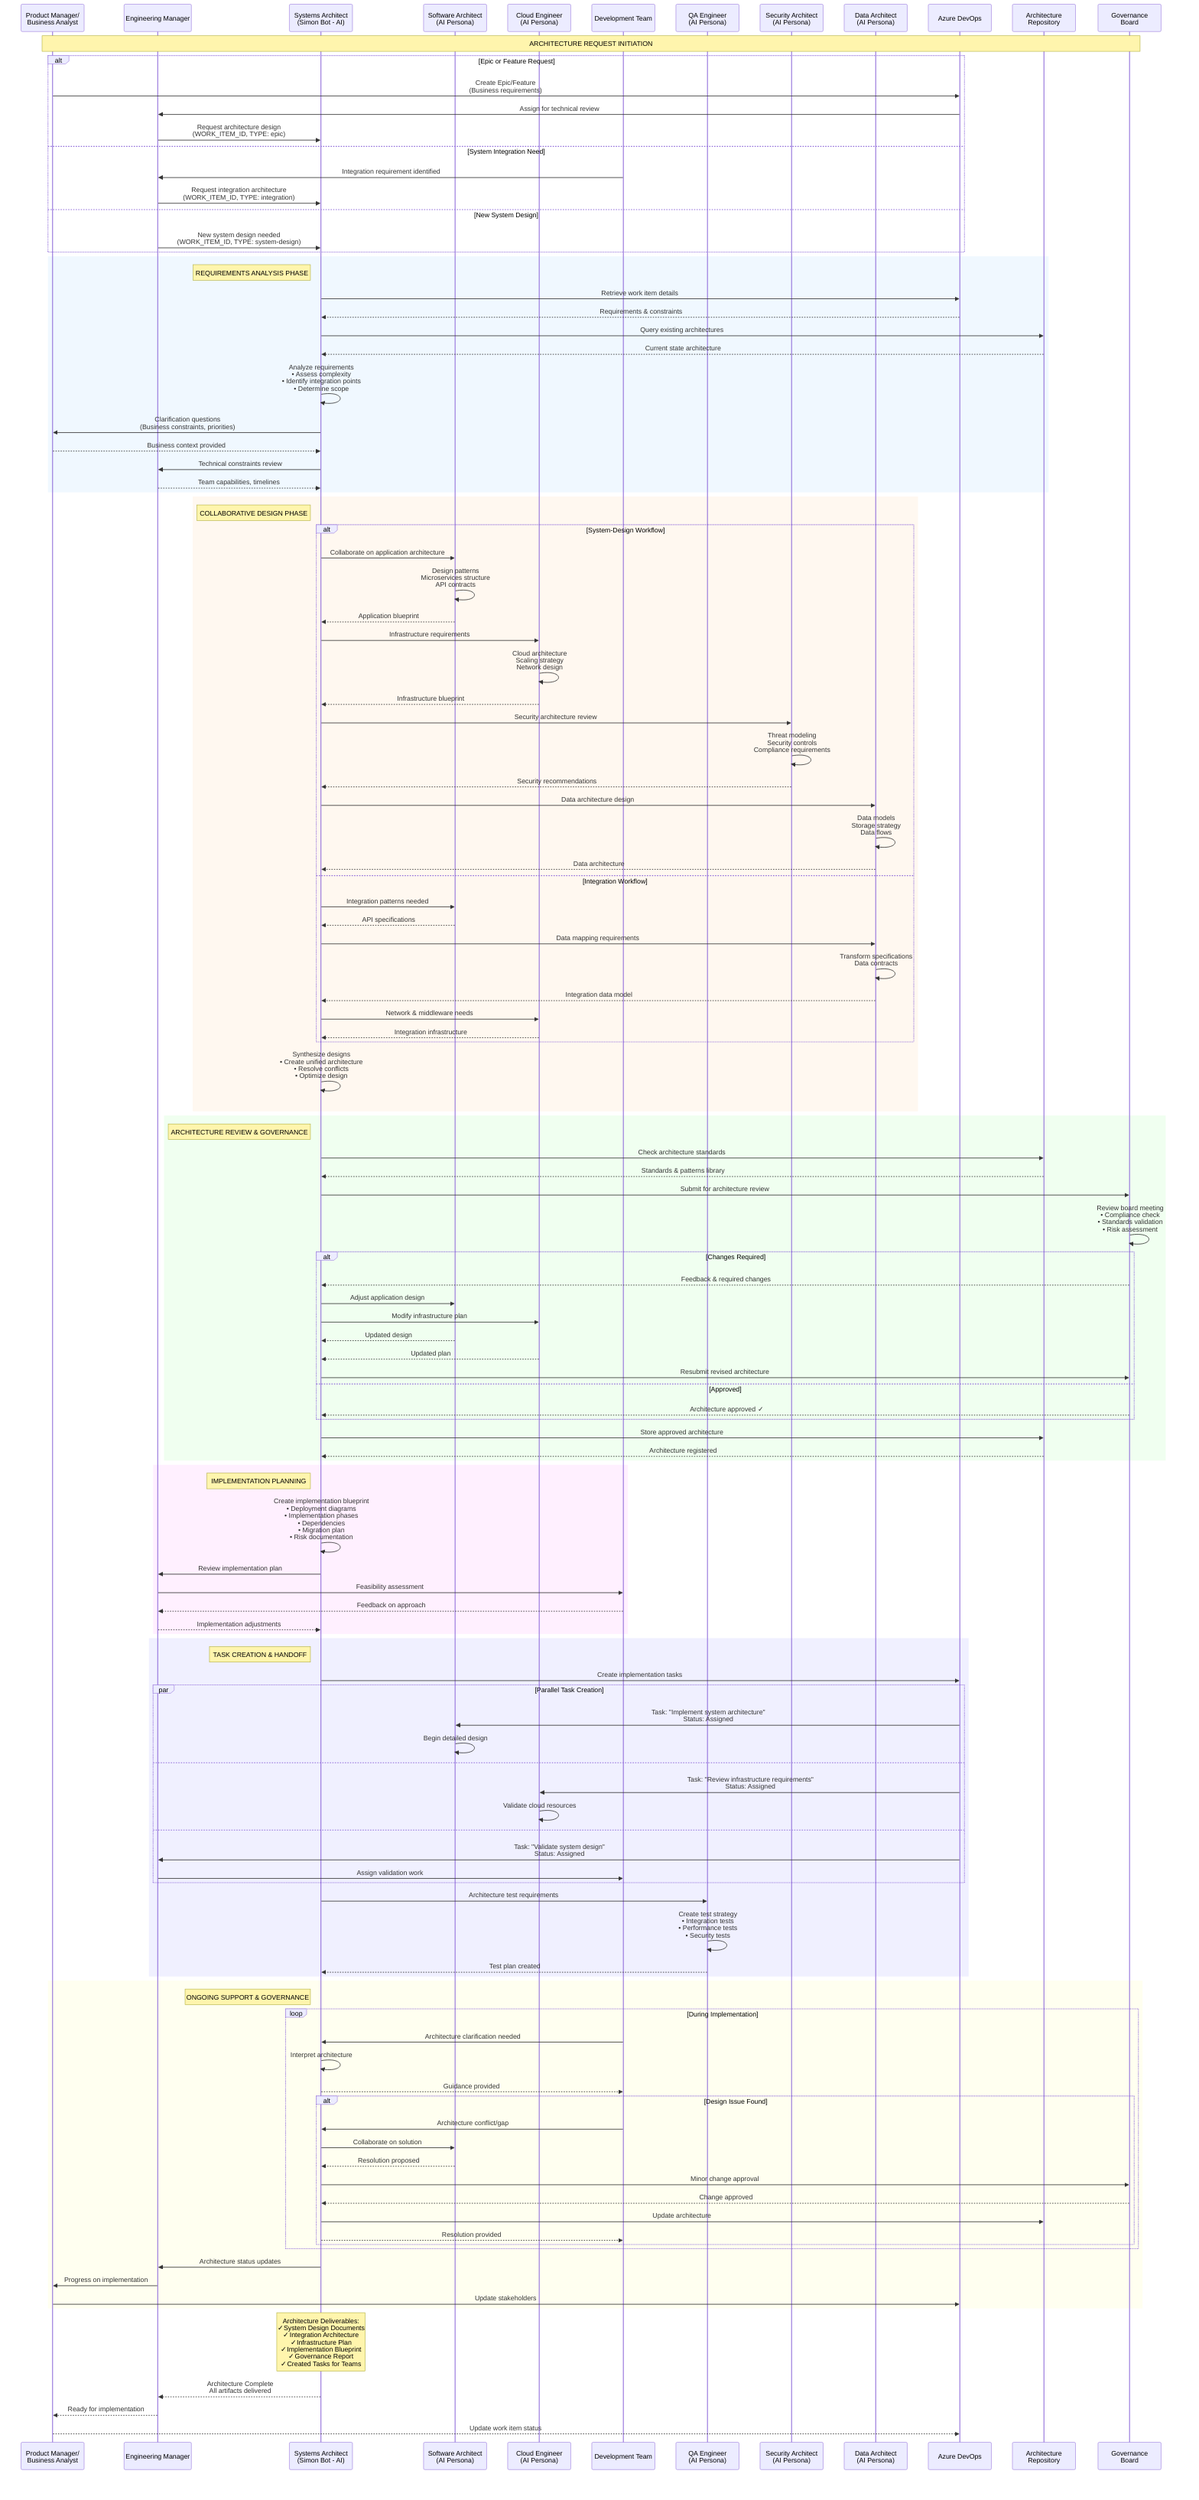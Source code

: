 sequenceDiagram
    participant PM as Product Manager/<br/>Business Analyst
    participant EM as Engineering Manager
    participant SA as Systems Architect<br/>(Simon Bot - AI)
    participant SWA as Software Architect<br/>(AI Persona)
    participant CE as Cloud Engineer<br/>(AI Persona)
    participant Dev as Development Team
    participant QA as QA Engineer<br/>(AI Persona)
    participant SecArch as Security Architect<br/>(AI Persona)
    participant DataArch as Data Architect<br/>(AI Persona)
    participant ADO as Azure DevOps
    participant Repo as Architecture<br/>Repository
    participant Gov as Governance<br/>Board
    
    Note over PM, Gov: ARCHITECTURE REQUEST INITIATION
    
    alt Epic or Feature Request
        PM->>ADO: Create Epic/Feature<br/>(Business requirements)
        ADO->>EM: Assign for technical review
        EM->>SA: Request architecture design<br/>(WORK_ITEM_ID, TYPE: epic)
    else System Integration Need
        Dev->>EM: Integration requirement identified
        EM->>SA: Request integration architecture<br/>(WORK_ITEM_ID, TYPE: integration)
    else New System Design
        EM->>SA: New system design needed<br/>(WORK_ITEM_ID, TYPE: system-design)
    end
    
    rect rgb(240, 248, 255)
        Note left of SA: REQUIREMENTS ANALYSIS PHASE
        SA->>ADO: Retrieve work item details
        ADO-->>SA: Requirements & constraints
        
        SA->>Repo: Query existing architectures
        Repo-->>SA: Current state architecture
        
        SA->>SA: Analyze requirements<br/>• Assess complexity<br/>• Identify integration points<br/>• Determine scope
        
        SA->>PM: Clarification questions<br/>(Business constraints, priorities)
        PM-->>SA: Business context provided
        
        SA->>EM: Technical constraints review
        EM-->>SA: Team capabilities, timelines
    end
    
    rect rgb(255, 248, 240)
        Note left of SA: COLLABORATIVE DESIGN PHASE
        
        alt System-Design Workflow
            SA->>SWA: Collaborate on application architecture
            SWA->>SWA: Design patterns<br/>Microservices structure<br/>API contracts
            SWA-->>SA: Application blueprint
            
            SA->>CE: Infrastructure requirements
            CE->>CE: Cloud architecture<br/>Scaling strategy<br/>Network design
            CE-->>SA: Infrastructure blueprint
            
            SA->>SecArch: Security architecture review
            SecArch->>SecArch: Threat modeling<br/>Security controls<br/>Compliance requirements
            SecArch-->>SA: Security recommendations
            
            SA->>DataArch: Data architecture design
            DataArch->>DataArch: Data models<br/>Storage strategy<br/>Data flows
            DataArch-->>SA: Data architecture
            
        else Integration Workflow
            SA->>SWA: Integration patterns needed
            SWA-->>SA: API specifications
            
            SA->>DataArch: Data mapping requirements
            DataArch->>DataArch: Transform specifications<br/>Data contracts
            DataArch-->>SA: Integration data model
            
            SA->>CE: Network & middleware needs
            CE-->>SA: Integration infrastructure
        end
        
        SA->>SA: Synthesize designs<br/>• Create unified architecture<br/>• Resolve conflicts<br/>• Optimize design
    end
    
    rect rgb(240, 255, 240)
        Note left of SA: ARCHITECTURE REVIEW & GOVERNANCE
        
        SA->>Repo: Check architecture standards
        Repo-->>SA: Standards & patterns library
        
        SA->>Gov: Submit for architecture review
        Gov->>Gov: Review board meeting<br/>• Compliance check<br/>• Standards validation<br/>• Risk assessment
        
        alt Changes Required
            Gov-->>SA: Feedback & required changes
            SA->>SWA: Adjust application design
            SA->>CE: Modify infrastructure plan
            SWA-->>SA: Updated design
            CE-->>SA: Updated plan
            SA->>Gov: Resubmit revised architecture
        else Approved
            Gov-->>SA: Architecture approved ✓
        end
        
        SA->>Repo: Store approved architecture
        Repo-->>SA: Architecture registered
    end
    
    rect rgb(255, 240, 255)
        Note left of SA: IMPLEMENTATION PLANNING
        
        SA->>SA: Create implementation blueprint<br/>• Deployment diagrams<br/>• Implementation phases<br/>• Dependencies<br/>• Migration plan<br/>• Risk documentation
        
        SA->>EM: Review implementation plan
        EM->>Dev: Feasibility assessment
        Dev-->>EM: Feedback on approach
        EM-->>SA: Implementation adjustments
    end
    
    rect rgb(240, 240, 255)
        Note left of SA: TASK CREATION & HANDOFF
        
        SA->>ADO: Create implementation tasks
        
        par Parallel Task Creation
            ADO->>SWA: Task: "Implement system architecture"<br/>Status: Assigned
            SWA->>SWA: Begin detailed design
            
        and
            ADO->>CE: Task: "Review infrastructure requirements"<br/>Status: Assigned
            CE->>CE: Validate cloud resources
            
        and
            ADO->>EM: Task: "Validate system design"<br/>Status: Assigned
            EM->>Dev: Assign validation work
        end
        
        SA->>QA: Architecture test requirements
        QA->>QA: Create test strategy<br/>• Integration tests<br/>• Performance tests<br/>• Security tests
        QA-->>SA: Test plan created
    end
    
    rect rgb(255, 255, 240)
        Note left of SA: ONGOING SUPPORT & GOVERNANCE
        
        loop During Implementation
            Dev->>SA: Architecture clarification needed
            SA->>SA: Interpret architecture
            SA-->>Dev: Guidance provided
            
            alt Design Issue Found
                Dev->>SA: Architecture conflict/gap
                SA->>SWA: Collaborate on solution
                SWA-->>SA: Resolution proposed
                SA->>Gov: Minor change approval
                Gov-->>SA: Change approved
                SA->>Repo: Update architecture
                SA-->>Dev: Resolution provided
            end
        end
        
        SA->>EM: Architecture status updates
        EM->>PM: Progress on implementation
        PM->>ADO: Update stakeholders
    end
    
    Note over SA: Architecture Deliverables:<br/>✓ System Design Documents<br/>✓ Integration Architecture<br/>✓ Infrastructure Plan<br/>✓ Implementation Blueprint<br/>✓ Governance Report<br/>✓ Created Tasks for Teams
    
    SA-->>EM: Architecture Complete<br/>All artifacts delivered
    EM-->>PM: Ready for implementation
    PM-->>ADO: Update work item status